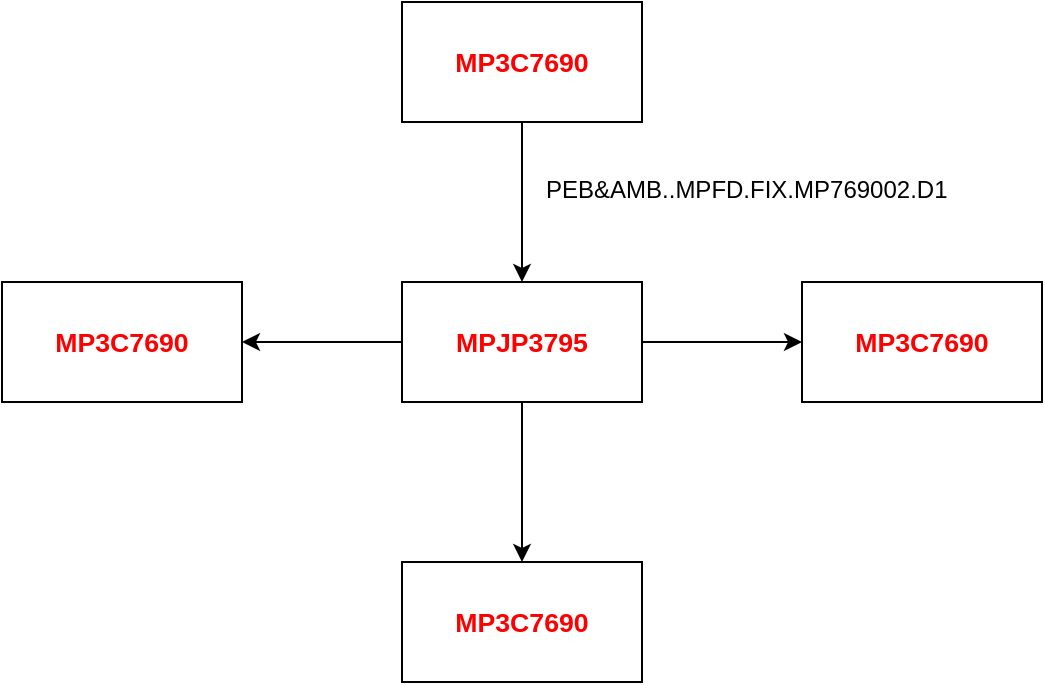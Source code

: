 <mxfile version="12.4.2" type="github" pages="2">
  <diagram id="15Bw-B1lQdPsdl9Hy94X" name="Page-1">
    <mxGraphModel dx="1094" dy="419" grid="1" gridSize="10" guides="1" tooltips="1" connect="1" arrows="1" fold="1" page="1" pageScale="1" pageWidth="827" pageHeight="1169" math="0" shadow="0">
      <root>
        <mxCell id="0"/>
        <mxCell id="1" parent="0"/>
        <mxCell id="RVJ-VemTno78xGdMZ--0-6" value="" style="edgeStyle=orthogonalEdgeStyle;rounded=0;orthogonalLoop=1;jettySize=auto;html=1;" edge="1" parent="1" source="RVJ-VemTno78xGdMZ--0-3" target="RVJ-VemTno78xGdMZ--0-5">
          <mxGeometry relative="1" as="geometry"/>
        </mxCell>
        <mxCell id="RVJ-VemTno78xGdMZ--0-3" value="&lt;span style=&quot;font-size: 10pt ; font-family: &amp;#34;arial&amp;#34; ; font-weight: bold ; color: rgb(255 , 0 , 0)&quot;&gt;MP3C7690&lt;/span&gt;" style="rounded=0;whiteSpace=wrap;html=1;" vertex="1" parent="1">
          <mxGeometry x="310" y="40" width="120" height="60" as="geometry"/>
        </mxCell>
        <mxCell id="RVJ-VemTno78xGdMZ--0-8" value="" style="edgeStyle=orthogonalEdgeStyle;rounded=0;orthogonalLoop=1;jettySize=auto;html=1;" edge="1" parent="1" source="RVJ-VemTno78xGdMZ--0-5" target="RVJ-VemTno78xGdMZ--0-7">
          <mxGeometry relative="1" as="geometry"/>
        </mxCell>
        <mxCell id="RVJ-VemTno78xGdMZ--0-10" value="" style="edgeStyle=orthogonalEdgeStyle;rounded=0;orthogonalLoop=1;jettySize=auto;html=1;" edge="1" parent="1" source="RVJ-VemTno78xGdMZ--0-5" target="RVJ-VemTno78xGdMZ--0-9">
          <mxGeometry relative="1" as="geometry"/>
        </mxCell>
        <mxCell id="RVJ-VemTno78xGdMZ--0-12" value="" style="edgeStyle=orthogonalEdgeStyle;rounded=0;orthogonalLoop=1;jettySize=auto;html=1;" edge="1" parent="1" source="RVJ-VemTno78xGdMZ--0-5" target="RVJ-VemTno78xGdMZ--0-11">
          <mxGeometry relative="1" as="geometry"/>
        </mxCell>
        <mxCell id="RVJ-VemTno78xGdMZ--0-5" value="&lt;font color=&quot;#ff0000&quot; face=&quot;arial&quot;&gt;&lt;span style=&quot;font-size: 13.333px&quot;&gt;&lt;b&gt;MPJP3795&lt;/b&gt;&lt;/span&gt;&lt;/font&gt;" style="rounded=0;whiteSpace=wrap;html=1;" vertex="1" parent="1">
          <mxGeometry x="310" y="180" width="120" height="60" as="geometry"/>
        </mxCell>
        <mxCell id="RVJ-VemTno78xGdMZ--0-11" value="&lt;span style=&quot;font-size: 10pt ; font-family: &amp;#34;arial&amp;#34; ; font-weight: bold ; color: rgb(255 , 0 , 0)&quot;&gt;MP3C7690&lt;/span&gt;" style="rounded=0;whiteSpace=wrap;html=1;" vertex="1" parent="1">
          <mxGeometry x="310" y="320" width="120" height="60" as="geometry"/>
        </mxCell>
        <mxCell id="RVJ-VemTno78xGdMZ--0-9" value="&lt;span style=&quot;font-size: 10pt ; font-family: &amp;#34;arial&amp;#34; ; font-weight: bold ; color: rgb(255 , 0 , 0)&quot;&gt;MP3C7690&lt;/span&gt;" style="rounded=0;whiteSpace=wrap;html=1;" vertex="1" parent="1">
          <mxGeometry x="510" y="180" width="120" height="60" as="geometry"/>
        </mxCell>
        <mxCell id="RVJ-VemTno78xGdMZ--0-7" value="&lt;span style=&quot;font-size: 10pt ; font-family: &amp;#34;arial&amp;#34; ; font-weight: bold ; color: rgb(255 , 0 , 0)&quot;&gt;MP3C7690&lt;/span&gt;" style="rounded=0;whiteSpace=wrap;html=1;" vertex="1" parent="1">
          <mxGeometry x="110" y="180" width="120" height="60" as="geometry"/>
        </mxCell>
        <mxCell id="RVJ-VemTno78xGdMZ--0-13" value="PEB&amp;AMB..MPFD.FIX.MP769002.D1" style="text;html=1;" vertex="1" parent="1">
          <mxGeometry x="380" y="120" width="230" height="30" as="geometry"/>
        </mxCell>
      </root>
    </mxGraphModel>
  </diagram>
  <diagram id="cW8StDY78oNpSGMqtobU" name="Page-2">
    <mxGraphModel dx="1094" dy="419" grid="1" gridSize="10" guides="1" tooltips="1" connect="1" arrows="1" fold="1" page="1" pageScale="1" pageWidth="827" pageHeight="1169" math="0" shadow="0">
      <root>
        <mxCell id="eQOjpC7gGXstK63QlTZk-0"/>
        <mxCell id="eQOjpC7gGXstK63QlTZk-1" parent="eQOjpC7gGXstK63QlTZk-0"/>
        <mxCell id="eQOjpC7gGXstK63QlTZk-2" value="mpjpr702" style="rounded=0;whiteSpace=wrap;html=1;" vertex="1" parent="eQOjpC7gGXstK63QlTZk-1">
          <mxGeometry x="310" y="260" width="120" height="60" as="geometry"/>
        </mxCell>
        <mxCell id="eQOjpC7gGXstK63QlTZk-8" style="edgeStyle=orthogonalEdgeStyle;rounded=0;orthogonalLoop=1;jettySize=auto;html=1;" edge="1" parent="eQOjpC7gGXstK63QlTZk-1" source="eQOjpC7gGXstK63QlTZk-3" target="eQOjpC7gGXstK63QlTZk-2">
          <mxGeometry relative="1" as="geometry"/>
        </mxCell>
        <mxCell id="eQOjpC7gGXstK63QlTZk-3" value="mpjt4010" style="rounded=0;whiteSpace=wrap;html=1;" vertex="1" parent="eQOjpC7gGXstK63QlTZk-1">
          <mxGeometry x="310" y="150" width="120" height="60" as="geometry"/>
        </mxCell>
        <mxCell id="eQOjpC7gGXstK63QlTZk-6" style="edgeStyle=orthogonalEdgeStyle;rounded=0;orthogonalLoop=1;jettySize=auto;html=1;" edge="1" parent="eQOjpC7gGXstK63QlTZk-1" source="eQOjpC7gGXstK63QlTZk-4" target="eQOjpC7gGXstK63QlTZk-3">
          <mxGeometry relative="1" as="geometry"/>
        </mxCell>
        <mxCell id="eQOjpC7gGXstK63QlTZk-4" value="mpjt4020" style="rounded=0;whiteSpace=wrap;html=1;" vertex="1" parent="eQOjpC7gGXstK63QlTZk-1">
          <mxGeometry x="130" y="50" width="120" height="60" as="geometry"/>
        </mxCell>
        <mxCell id="eQOjpC7gGXstK63QlTZk-7" style="edgeStyle=orthogonalEdgeStyle;rounded=0;orthogonalLoop=1;jettySize=auto;html=1;" edge="1" parent="eQOjpC7gGXstK63QlTZk-1" source="eQOjpC7gGXstK63QlTZk-5" target="eQOjpC7gGXstK63QlTZk-3">
          <mxGeometry relative="1" as="geometry"/>
        </mxCell>
        <mxCell id="eQOjpC7gGXstK63QlTZk-5" value="mpjt4030" style="rounded=0;whiteSpace=wrap;html=1;" vertex="1" parent="eQOjpC7gGXstK63QlTZk-1">
          <mxGeometry x="470" y="40" width="120" height="60" as="geometry"/>
        </mxCell>
      </root>
    </mxGraphModel>
  </diagram>
</mxfile>

